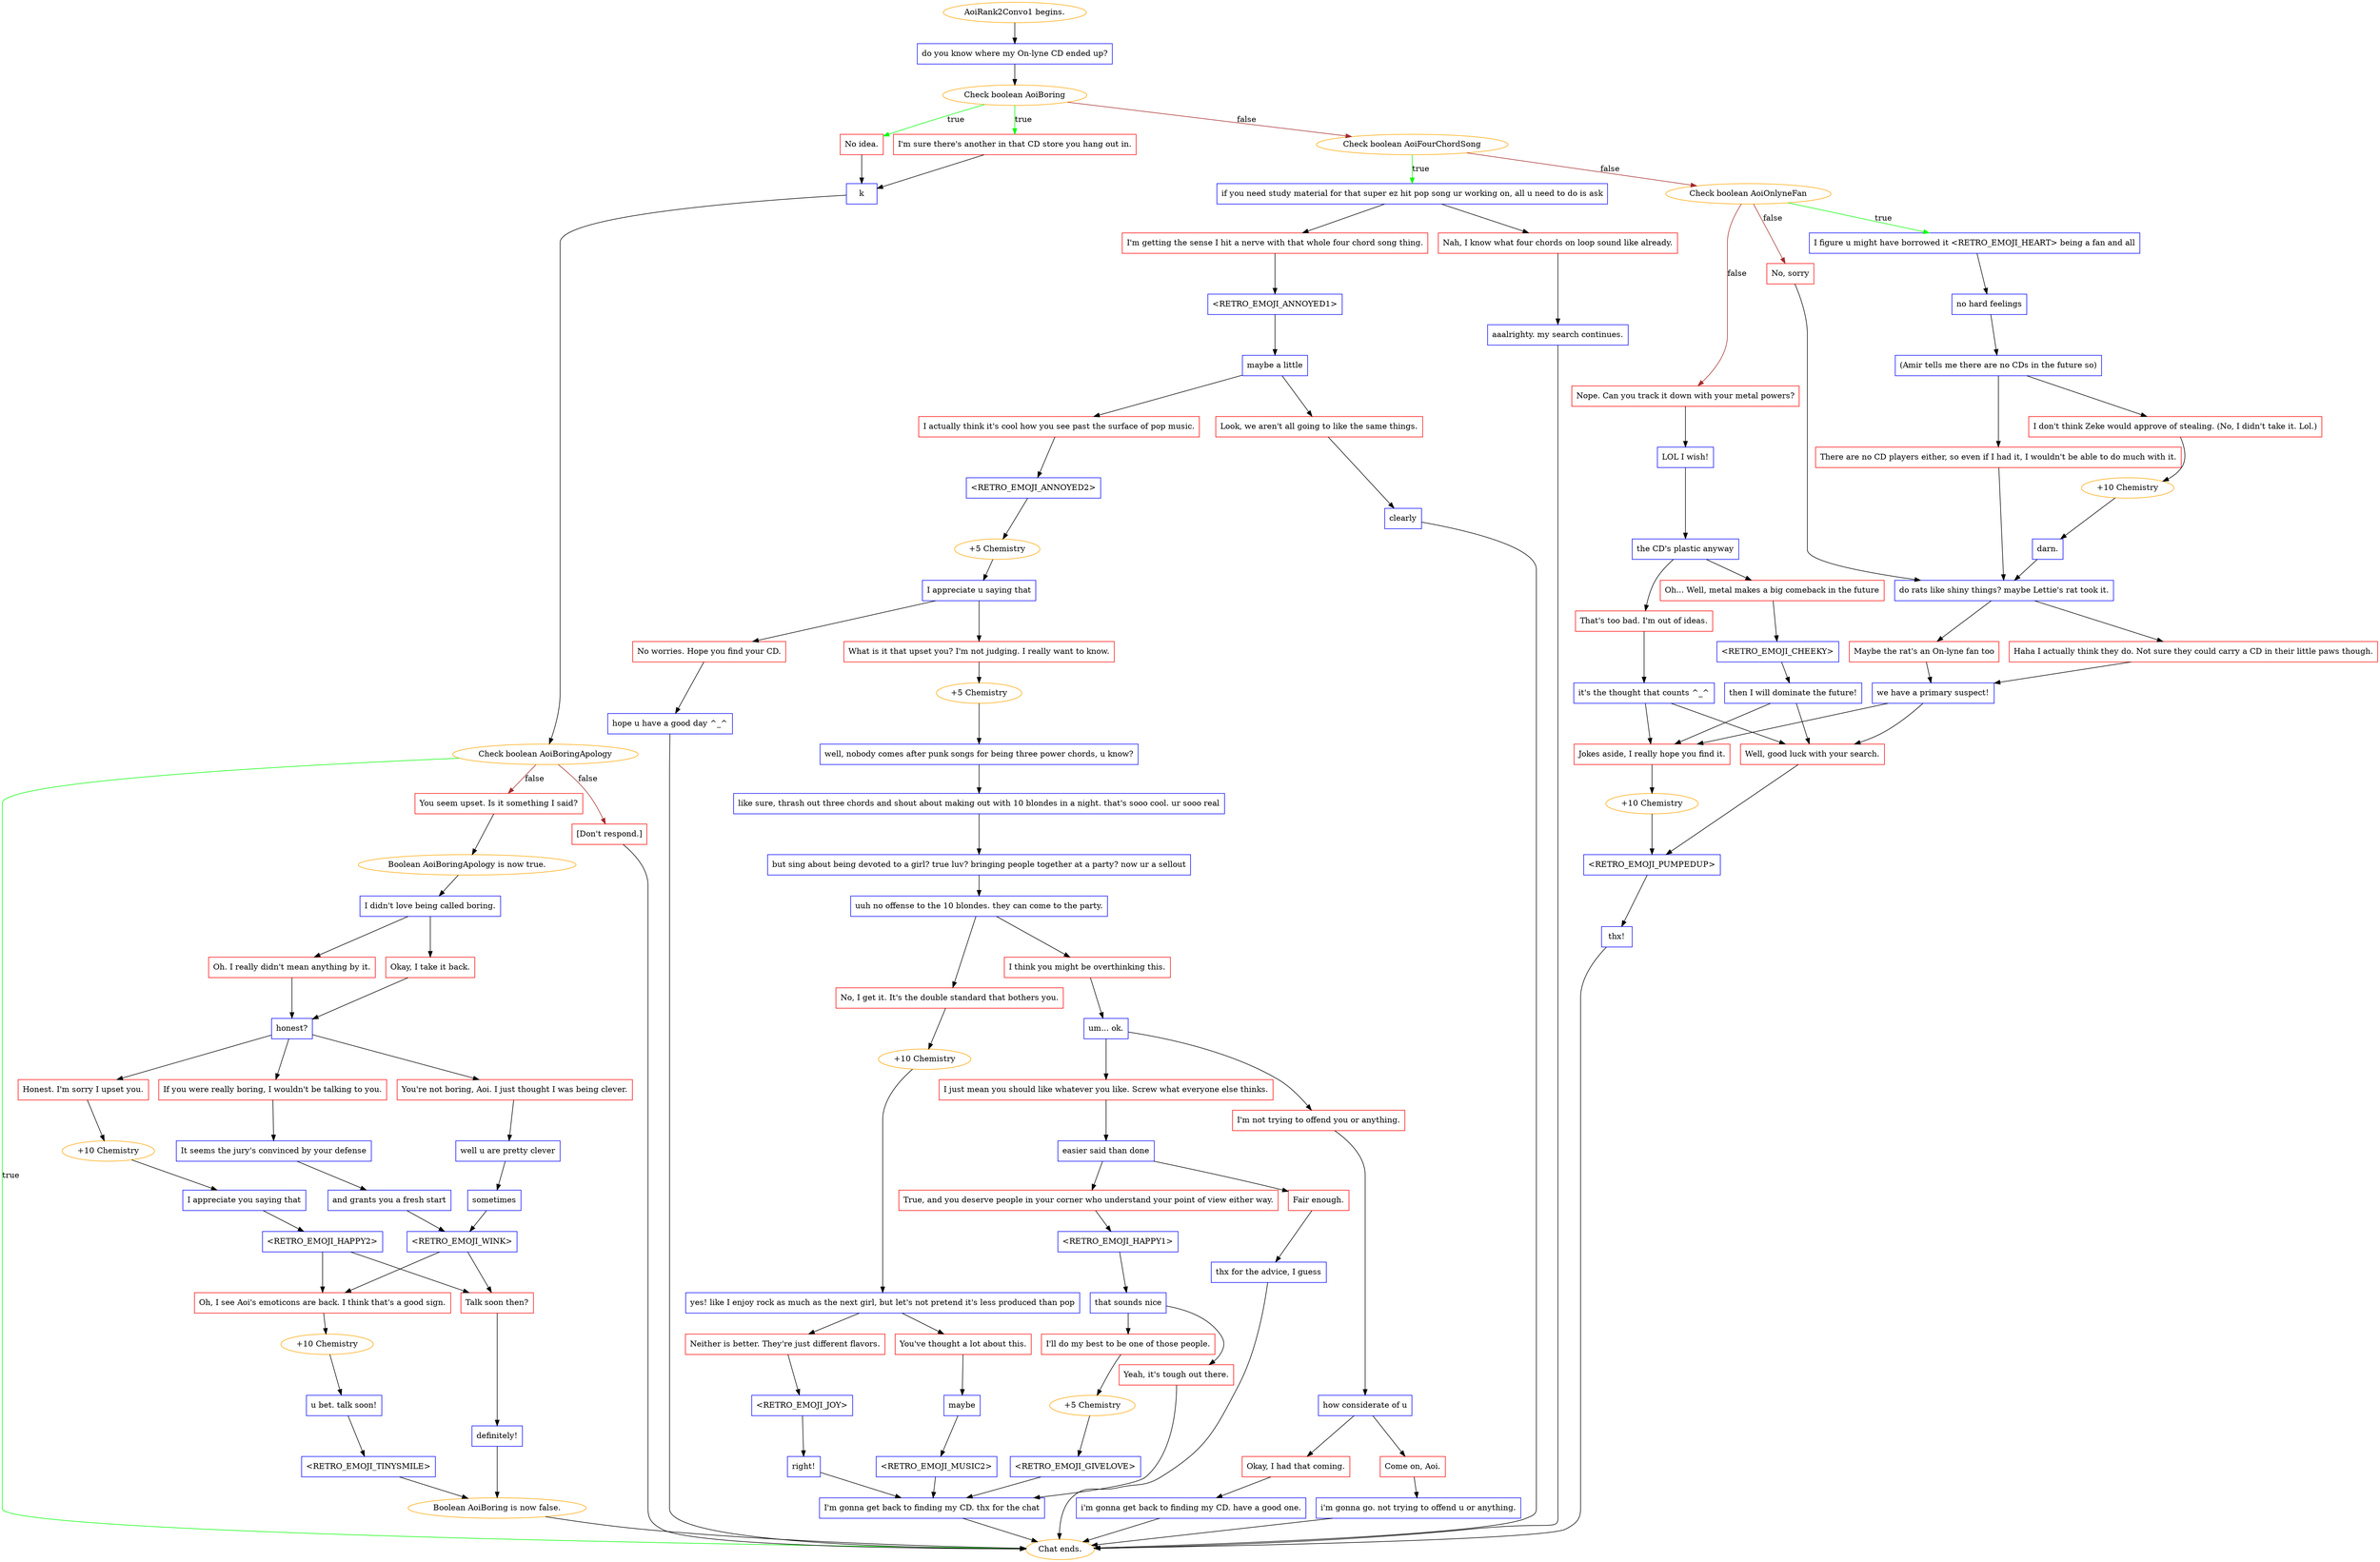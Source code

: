 digraph {
	"AoiRank2Convo1 begins." [color=orange];
		"AoiRank2Convo1 begins." -> j4232903400;
	j4232903400 [label="do you know where my On-lyne CD ended up?",shape=box,color=blue];
		j4232903400 -> j1816172345;
	j1816172345 [label="Check boolean AoiBoring",color=orange];
		j1816172345 -> j3479222482 [label=true,color=green];
		j1816172345 -> j2535465089 [label=true,color=green];
		j1816172345 -> j1558244664 [label=false,color=brown];
	j3479222482 [label="No idea.",shape=box,color=red];
		j3479222482 -> j3193082615;
	j2535465089 [label="I'm sure there's another in that CD store you hang out in.",shape=box,color=red];
		j2535465089 -> j3193082615;
	j1558244664 [label="Check boolean AoiFourChordSong",color=orange];
		j1558244664 -> j1925354807 [label=true,color=green];
		j1558244664 -> j482672680 [label=false,color=brown];
	j3193082615 [label="k",shape=box,color=blue];
		j3193082615 -> j3516684951;
	j1925354807 [label="if you need study material for that super ez hit pop song ur working on, all u need to do is ask",shape=box,color=blue];
		j1925354807 -> j363482549;
		j1925354807 -> j2356995285;
	j482672680 [label="Check boolean AoiOnlyneFan",color=orange];
		j482672680 -> j752115720 [label=true,color=green];
		j482672680 -> j3514147390 [label=false,color=brown];
		j482672680 -> j113838667 [label=false,color=brown];
	j3516684951 [label="Check boolean AoiBoringApology",color=orange];
		j3516684951 -> "Chat ends." [label=true,color=green];
		j3516684951 -> j3743523018 [label=false,color=brown];
		j3516684951 -> j2144395856 [label=false,color=brown];
	j363482549 [label="I'm getting the sense I hit a nerve with that whole four chord song thing.",shape=box,color=red];
		j363482549 -> j753353948;
	j2356995285 [label="Nah, I know what four chords on loop sound like already.",shape=box,color=red];
		j2356995285 -> j1533471815;
	j752115720 [label="I figure u might have borrowed it <RETRO_EMOJI_HEART> being a fan and all",shape=box,color=blue];
		j752115720 -> j46692438;
	j3514147390 [label="No, sorry",shape=box,color=red];
		j3514147390 -> j64227914;
	j113838667 [label="Nope. Can you track it down with your metal powers?",shape=box,color=red];
		j113838667 -> j4179868166;
	"Chat ends." [color=orange];
	j3743523018 [label="You seem upset. Is it something I said?",shape=box,color=red];
		j3743523018 -> j1236366149;
	j2144395856 [label="[Don't respond.]",shape=box,color=red];
		j2144395856 -> "Chat ends.";
	j753353948 [label="<RETRO_EMOJI_ANNOYED1>",shape=box,color=blue];
		j753353948 -> j711273752;
	j1533471815 [label="aaalrighty. my search continues.",shape=box,color=blue];
		j1533471815 -> "Chat ends.";
	j46692438 [label="no hard feelings",shape=box,color=blue];
		j46692438 -> j2099729147;
	j64227914 [label="do rats like shiny things? maybe Lettie's rat took it.",shape=box,color=blue];
		j64227914 -> j1644433576;
		j64227914 -> j559436020;
	j4179868166 [label="LOL I wish!",shape=box,color=blue];
		j4179868166 -> j2821214998;
	j1236366149 [label="Boolean AoiBoringApology is now true.",color=orange];
		j1236366149 -> j1745391376;
	j711273752 [label="maybe a little",shape=box,color=blue];
		j711273752 -> j1911337018;
		j711273752 -> j3642866579;
	j2099729147 [label="(Amir tells me there are no CDs in the future so)",shape=box,color=blue];
		j2099729147 -> j2069547688;
		j2099729147 -> j608468194;
	j1644433576 [label="Maybe the rat's an On-lyne fan too",shape=box,color=red];
		j1644433576 -> j3813310440;
	j559436020 [label="Haha I actually think they do. Not sure they could carry a CD in their little paws though.",shape=box,color=red];
		j559436020 -> j3813310440;
	j2821214998 [label="the CD's plastic anyway",shape=box,color=blue];
		j2821214998 -> j103198946;
		j2821214998 -> j4143080377;
	j1745391376 [label="I didn't love being called boring.",shape=box,color=blue];
		j1745391376 -> j4176869228;
		j1745391376 -> j3151932334;
	j1911337018 [label="I actually think it's cool how you see past the surface of pop music.",shape=box,color=red];
		j1911337018 -> j4073355806;
	j3642866579 [label="Look, we aren't all going to like the same things.",shape=box,color=red];
		j3642866579 -> j807543879;
	j2069547688 [label="I don't think Zeke would approve of stealing. (No, I didn't take it. Lol.)",shape=box,color=red];
		j2069547688 -> j3785561445;
	j608468194 [label="There are no CD players either, so even if I had it, I wouldn't be able to do much with it.",shape=box,color=red];
		j608468194 -> j64227914;
	j3813310440 [label="we have a primary suspect!",shape=box,color=blue];
		j3813310440 -> j150877548;
		j3813310440 -> j1823416421;
	j103198946 [label="Oh... Well, metal makes a big comeback in the future",shape=box,color=red];
		j103198946 -> j4265210051;
	j4143080377 [label="That's too bad. I'm out of ideas.",shape=box,color=red];
		j4143080377 -> j1697130466;
	j4176869228 [label="Oh. I really didn't mean anything by it.",shape=box,color=red];
		j4176869228 -> j2901462577;
	j3151932334 [label="Okay, I take it back.",shape=box,color=red];
		j3151932334 -> j2901462577;
	j4073355806 [label="<RETRO_EMOJI_ANNOYED2>",shape=box,color=blue];
		j4073355806 -> j1094050265;
	j807543879 [label="clearly",shape=box,color=blue];
		j807543879 -> "Chat ends.";
	j3785561445 [label="+10 Chemistry",color=orange];
		j3785561445 -> j3303885476;
	j150877548 [label="Jokes aside, I really hope you find it.",shape=box,color=red];
		j150877548 -> j1787259739;
	j1823416421 [label="Well, good luck with your search.",shape=box,color=red];
		j1823416421 -> j2562685852;
	j4265210051 [label="<RETRO_EMOJI_CHEEKY>",shape=box,color=blue];
		j4265210051 -> j2065018595;
	j1697130466 [label="it's the thought that counts ^_^",shape=box,color=blue];
		j1697130466 -> j150877548;
		j1697130466 -> j1823416421;
	j2901462577 [label="honest?",shape=box,color=blue];
		j2901462577 -> j2887654001;
		j2901462577 -> j2336362720;
		j2901462577 -> j2074808237;
	j1094050265 [label="+5 Chemistry",color=orange];
		j1094050265 -> j1700200365;
	j3303885476 [label="darn.",shape=box,color=blue];
		j3303885476 -> j64227914;
	j1787259739 [label="+10 Chemistry",color=orange];
		j1787259739 -> j2562685852;
	j2562685852 [label="<RETRO_EMOJI_PUMPEDUP>",shape=box,color=blue];
		j2562685852 -> j1659314171;
	j2065018595 [label="then I will dominate the future!",shape=box,color=blue];
		j2065018595 -> j150877548;
		j2065018595 -> j1823416421;
	j2887654001 [label="Honest. I'm sorry I upset you.",shape=box,color=red];
		j2887654001 -> j1890867945;
	j2336362720 [label="You're not boring, Aoi. I just thought I was being clever.",shape=box,color=red];
		j2336362720 -> j2073264193;
	j2074808237 [label="If you were really boring, I wouldn't be talking to you.",shape=box,color=red];
		j2074808237 -> j802289480;
	j1700200365 [label="I appreciate u saying that",shape=box,color=blue];
		j1700200365 -> j289472540;
		j1700200365 -> j3844886677;
	j1659314171 [label="thx!",shape=box,color=blue];
		j1659314171 -> "Chat ends.";
	j1890867945 [label="+10 Chemistry",color=orange];
		j1890867945 -> j3675821039;
	j2073264193 [label="well u are pretty clever",shape=box,color=blue];
		j2073264193 -> j2029383798;
	j802289480 [label="It seems the jury's convinced by your defense",shape=box,color=blue];
		j802289480 -> j277948064;
	j289472540 [label="What is it that upset you? I'm not judging. I really want to know.",shape=box,color=red];
		j289472540 -> j2185130350;
	j3844886677 [label="No worries. Hope you find your CD.",shape=box,color=red];
		j3844886677 -> j3638300032;
	j3675821039 [label="I appreciate you saying that",shape=box,color=blue];
		j3675821039 -> j3120086048;
	j2029383798 [label="sometimes",shape=box,color=blue];
		j2029383798 -> j1910168209;
	j277948064 [label="and grants you a fresh start",shape=box,color=blue];
		j277948064 -> j1910168209;
	j2185130350 [label="+5 Chemistry",color=orange];
		j2185130350 -> j3591833013;
	j3638300032 [label="hope u have a good day ^_^",shape=box,color=blue];
		j3638300032 -> "Chat ends.";
	j3120086048 [label="<RETRO_EMOJI_HAPPY2>",shape=box,color=blue];
		j3120086048 -> j2660287534;
		j3120086048 -> j654668171;
	j1910168209 [label="<RETRO_EMOJI_WINK>",shape=box,color=blue];
		j1910168209 -> j2660287534;
		j1910168209 -> j654668171;
	j3591833013 [label="well, nobody comes after punk songs for being three power chords, u know?",shape=box,color=blue];
		j3591833013 -> j961612797;
	j2660287534 [label="Talk soon then?",shape=box,color=red];
		j2660287534 -> j229726318;
	j654668171 [label="Oh, I see Aoi's emoticons are back. I think that's a good sign.",shape=box,color=red];
		j654668171 -> j3155712559;
	j961612797 [label="like sure, thrash out three chords and shout about making out with 10 blondes in a night. that's sooo cool. ur sooo real",shape=box,color=blue];
		j961612797 -> j1468805838;
	j229726318 [label="definitely!",shape=box,color=blue];
		j229726318 -> j1984221796;
	j3155712559 [label="+10 Chemistry",color=orange];
		j3155712559 -> j1632428882;
	j1468805838 [label="but sing about being devoted to a girl? true luv? bringing people together at a party? now ur a sellout",shape=box,color=blue];
		j1468805838 -> j1515406710;
	j1984221796 [label="Boolean AoiBoring is now false.",color=orange];
		j1984221796 -> "Chat ends.";
	j1632428882 [label="u bet. talk soon!",shape=box,color=blue];
		j1632428882 -> j3248434141;
	j1515406710 [label="uuh no offense to the 10 blondes. they can come to the party.",shape=box,color=blue];
		j1515406710 -> j799051273;
		j1515406710 -> j104980898;
	j3248434141 [label="<RETRO_EMOJI_TINYSMILE>",shape=box,color=blue];
		j3248434141 -> j1984221796;
	j799051273 [label="No, I get it. It's the double standard that bothers you.",shape=box,color=red];
		j799051273 -> j570139844;
	j104980898 [label="I think you might be overthinking this.",shape=box,color=red];
		j104980898 -> j868535250;
	j570139844 [label="+10 Chemistry",color=orange];
		j570139844 -> j1026690575;
	j868535250 [label="um... ok.",shape=box,color=blue];
		j868535250 -> j3971784315;
		j868535250 -> j2025890830;
	j1026690575 [label="yes! like I enjoy rock as much as the next girl, but let's not pretend it's less produced than pop",shape=box,color=blue];
		j1026690575 -> j2827299753;
		j1026690575 -> j2702176052;
	j3971784315 [label="I just mean you should like whatever you like. Screw what everyone else thinks.",shape=box,color=red];
		j3971784315 -> j2320539371;
	j2025890830 [label="I'm not trying to offend you or anything.",shape=box,color=red];
		j2025890830 -> j3045210453;
	j2827299753 [label="Neither is better. They're just different flavors.",shape=box,color=red];
		j2827299753 -> j3931250724;
	j2702176052 [label="You've thought a lot about this.",shape=box,color=red];
		j2702176052 -> j731681994;
	j2320539371 [label="easier said than done",shape=box,color=blue];
		j2320539371 -> j716757100;
		j2320539371 -> j2760602279;
	j3045210453 [label="how considerate of u",shape=box,color=blue];
		j3045210453 -> j836239255;
		j3045210453 -> j1105932031;
	j3931250724 [label="<RETRO_EMOJI_JOY>",shape=box,color=blue];
		j3931250724 -> j3449374680;
	j731681994 [label="maybe",shape=box,color=blue];
		j731681994 -> j254736380;
	j716757100 [label="Fair enough.",shape=box,color=red];
		j716757100 -> j1935605926;
	j2760602279 [label="True, and you deserve people in your corner who understand your point of view either way.",shape=box,color=red];
		j2760602279 -> j859369416;
	j836239255 [label="Okay, I had that coming.",shape=box,color=red];
		j836239255 -> j1912787889;
	j1105932031 [label="Come on, Aoi.",shape=box,color=red];
		j1105932031 -> j1491492400;
	j3449374680 [label="right!",shape=box,color=blue];
		j3449374680 -> j3173080849;
	j254736380 [label="<RETRO_EMOJI_MUSIC2>",shape=box,color=blue];
		j254736380 -> j3173080849;
	j1935605926 [label="thx for the advice, I guess",shape=box,color=blue];
		j1935605926 -> "Chat ends.";
	j859369416 [label="<RETRO_EMOJI_HAPPY1>",shape=box,color=blue];
		j859369416 -> j2589415018;
	j1912787889 [label="i'm gonna get back to finding my CD. have a good one.",shape=box,color=blue];
		j1912787889 -> "Chat ends.";
	j1491492400 [label="i'm gonna go. not trying to offend u or anything.",shape=box,color=blue];
		j1491492400 -> "Chat ends.";
	j3173080849 [label="I'm gonna get back to finding my CD. thx for the chat",shape=box,color=blue];
		j3173080849 -> "Chat ends.";
	j2589415018 [label="that sounds nice",shape=box,color=blue];
		j2589415018 -> j1471196516;
		j2589415018 -> j1148535941;
	j1471196516 [label="I'll do my best to be one of those people.",shape=box,color=red];
		j1471196516 -> j1293776444;
	j1148535941 [label="Yeah, it's tough out there.",shape=box,color=red];
		j1148535941 -> j3173080849;
	j1293776444 [label="+5 Chemistry",color=orange];
		j1293776444 -> j2892747786;
	j2892747786 [label="<RETRO_EMOJI_GIVELOVE>",shape=box,color=blue];
		j2892747786 -> j3173080849;
}